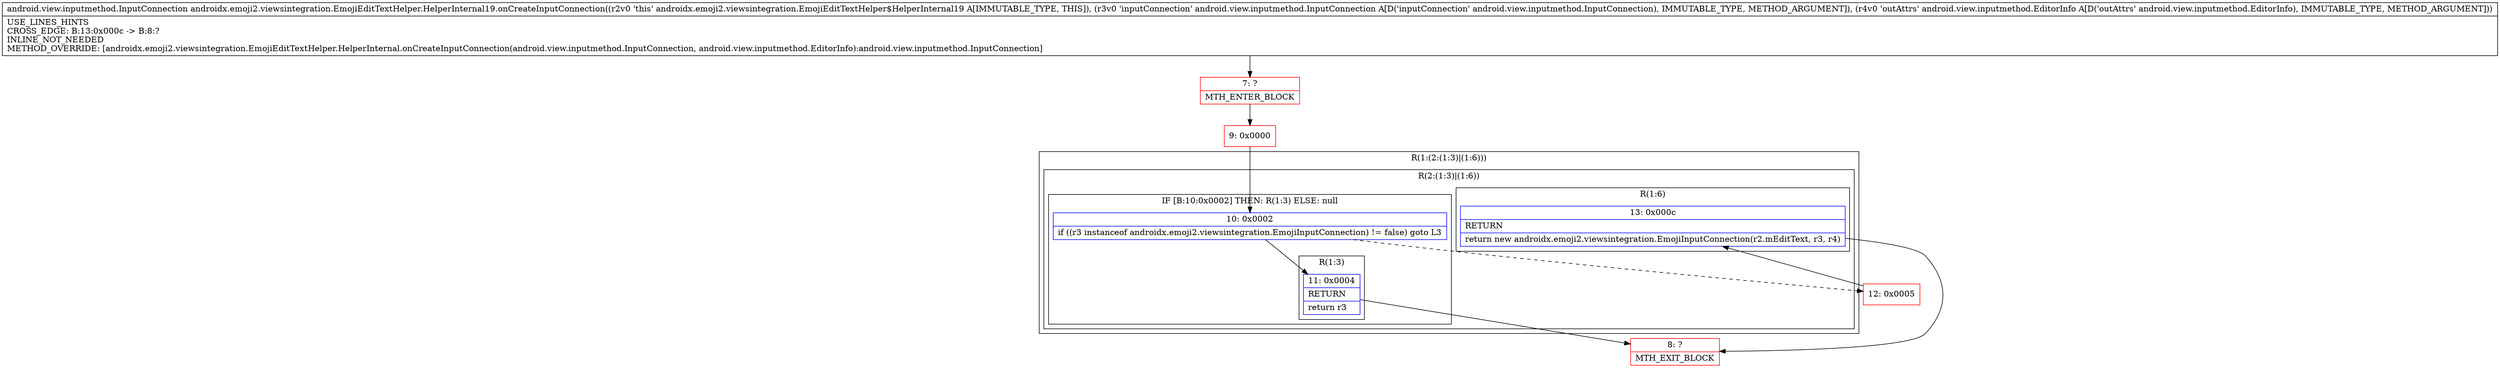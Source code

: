 digraph "CFG forandroidx.emoji2.viewsintegration.EmojiEditTextHelper.HelperInternal19.onCreateInputConnection(Landroid\/view\/inputmethod\/InputConnection;Landroid\/view\/inputmethod\/EditorInfo;)Landroid\/view\/inputmethod\/InputConnection;" {
subgraph cluster_Region_1847584328 {
label = "R(1:(2:(1:3)|(1:6)))";
node [shape=record,color=blue];
subgraph cluster_Region_1124393947 {
label = "R(2:(1:3)|(1:6))";
node [shape=record,color=blue];
subgraph cluster_IfRegion_517931853 {
label = "IF [B:10:0x0002] THEN: R(1:3) ELSE: null";
node [shape=record,color=blue];
Node_10 [shape=record,label="{10\:\ 0x0002|if ((r3 instanceof androidx.emoji2.viewsintegration.EmojiInputConnection) != false) goto L3\l}"];
subgraph cluster_Region_963290651 {
label = "R(1:3)";
node [shape=record,color=blue];
Node_11 [shape=record,label="{11\:\ 0x0004|RETURN\l|return r3\l}"];
}
}
subgraph cluster_Region_685128408 {
label = "R(1:6)";
node [shape=record,color=blue];
Node_13 [shape=record,label="{13\:\ 0x000c|RETURN\l|return new androidx.emoji2.viewsintegration.EmojiInputConnection(r2.mEditText, r3, r4)\l}"];
}
}
}
Node_7 [shape=record,color=red,label="{7\:\ ?|MTH_ENTER_BLOCK\l}"];
Node_9 [shape=record,color=red,label="{9\:\ 0x0000}"];
Node_8 [shape=record,color=red,label="{8\:\ ?|MTH_EXIT_BLOCK\l}"];
Node_12 [shape=record,color=red,label="{12\:\ 0x0005}"];
MethodNode[shape=record,label="{android.view.inputmethod.InputConnection androidx.emoji2.viewsintegration.EmojiEditTextHelper.HelperInternal19.onCreateInputConnection((r2v0 'this' androidx.emoji2.viewsintegration.EmojiEditTextHelper$HelperInternal19 A[IMMUTABLE_TYPE, THIS]), (r3v0 'inputConnection' android.view.inputmethod.InputConnection A[D('inputConnection' android.view.inputmethod.InputConnection), IMMUTABLE_TYPE, METHOD_ARGUMENT]), (r4v0 'outAttrs' android.view.inputmethod.EditorInfo A[D('outAttrs' android.view.inputmethod.EditorInfo), IMMUTABLE_TYPE, METHOD_ARGUMENT]))  | USE_LINES_HINTS\lCROSS_EDGE: B:13:0x000c \-\> B:8:?\lINLINE_NOT_NEEDED\lMETHOD_OVERRIDE: [androidx.emoji2.viewsintegration.EmojiEditTextHelper.HelperInternal.onCreateInputConnection(android.view.inputmethod.InputConnection, android.view.inputmethod.EditorInfo):android.view.inputmethod.InputConnection]\l}"];
MethodNode -> Node_7;Node_10 -> Node_11;
Node_10 -> Node_12[style=dashed];
Node_11 -> Node_8;
Node_13 -> Node_8;
Node_7 -> Node_9;
Node_9 -> Node_10;
Node_12 -> Node_13;
}

